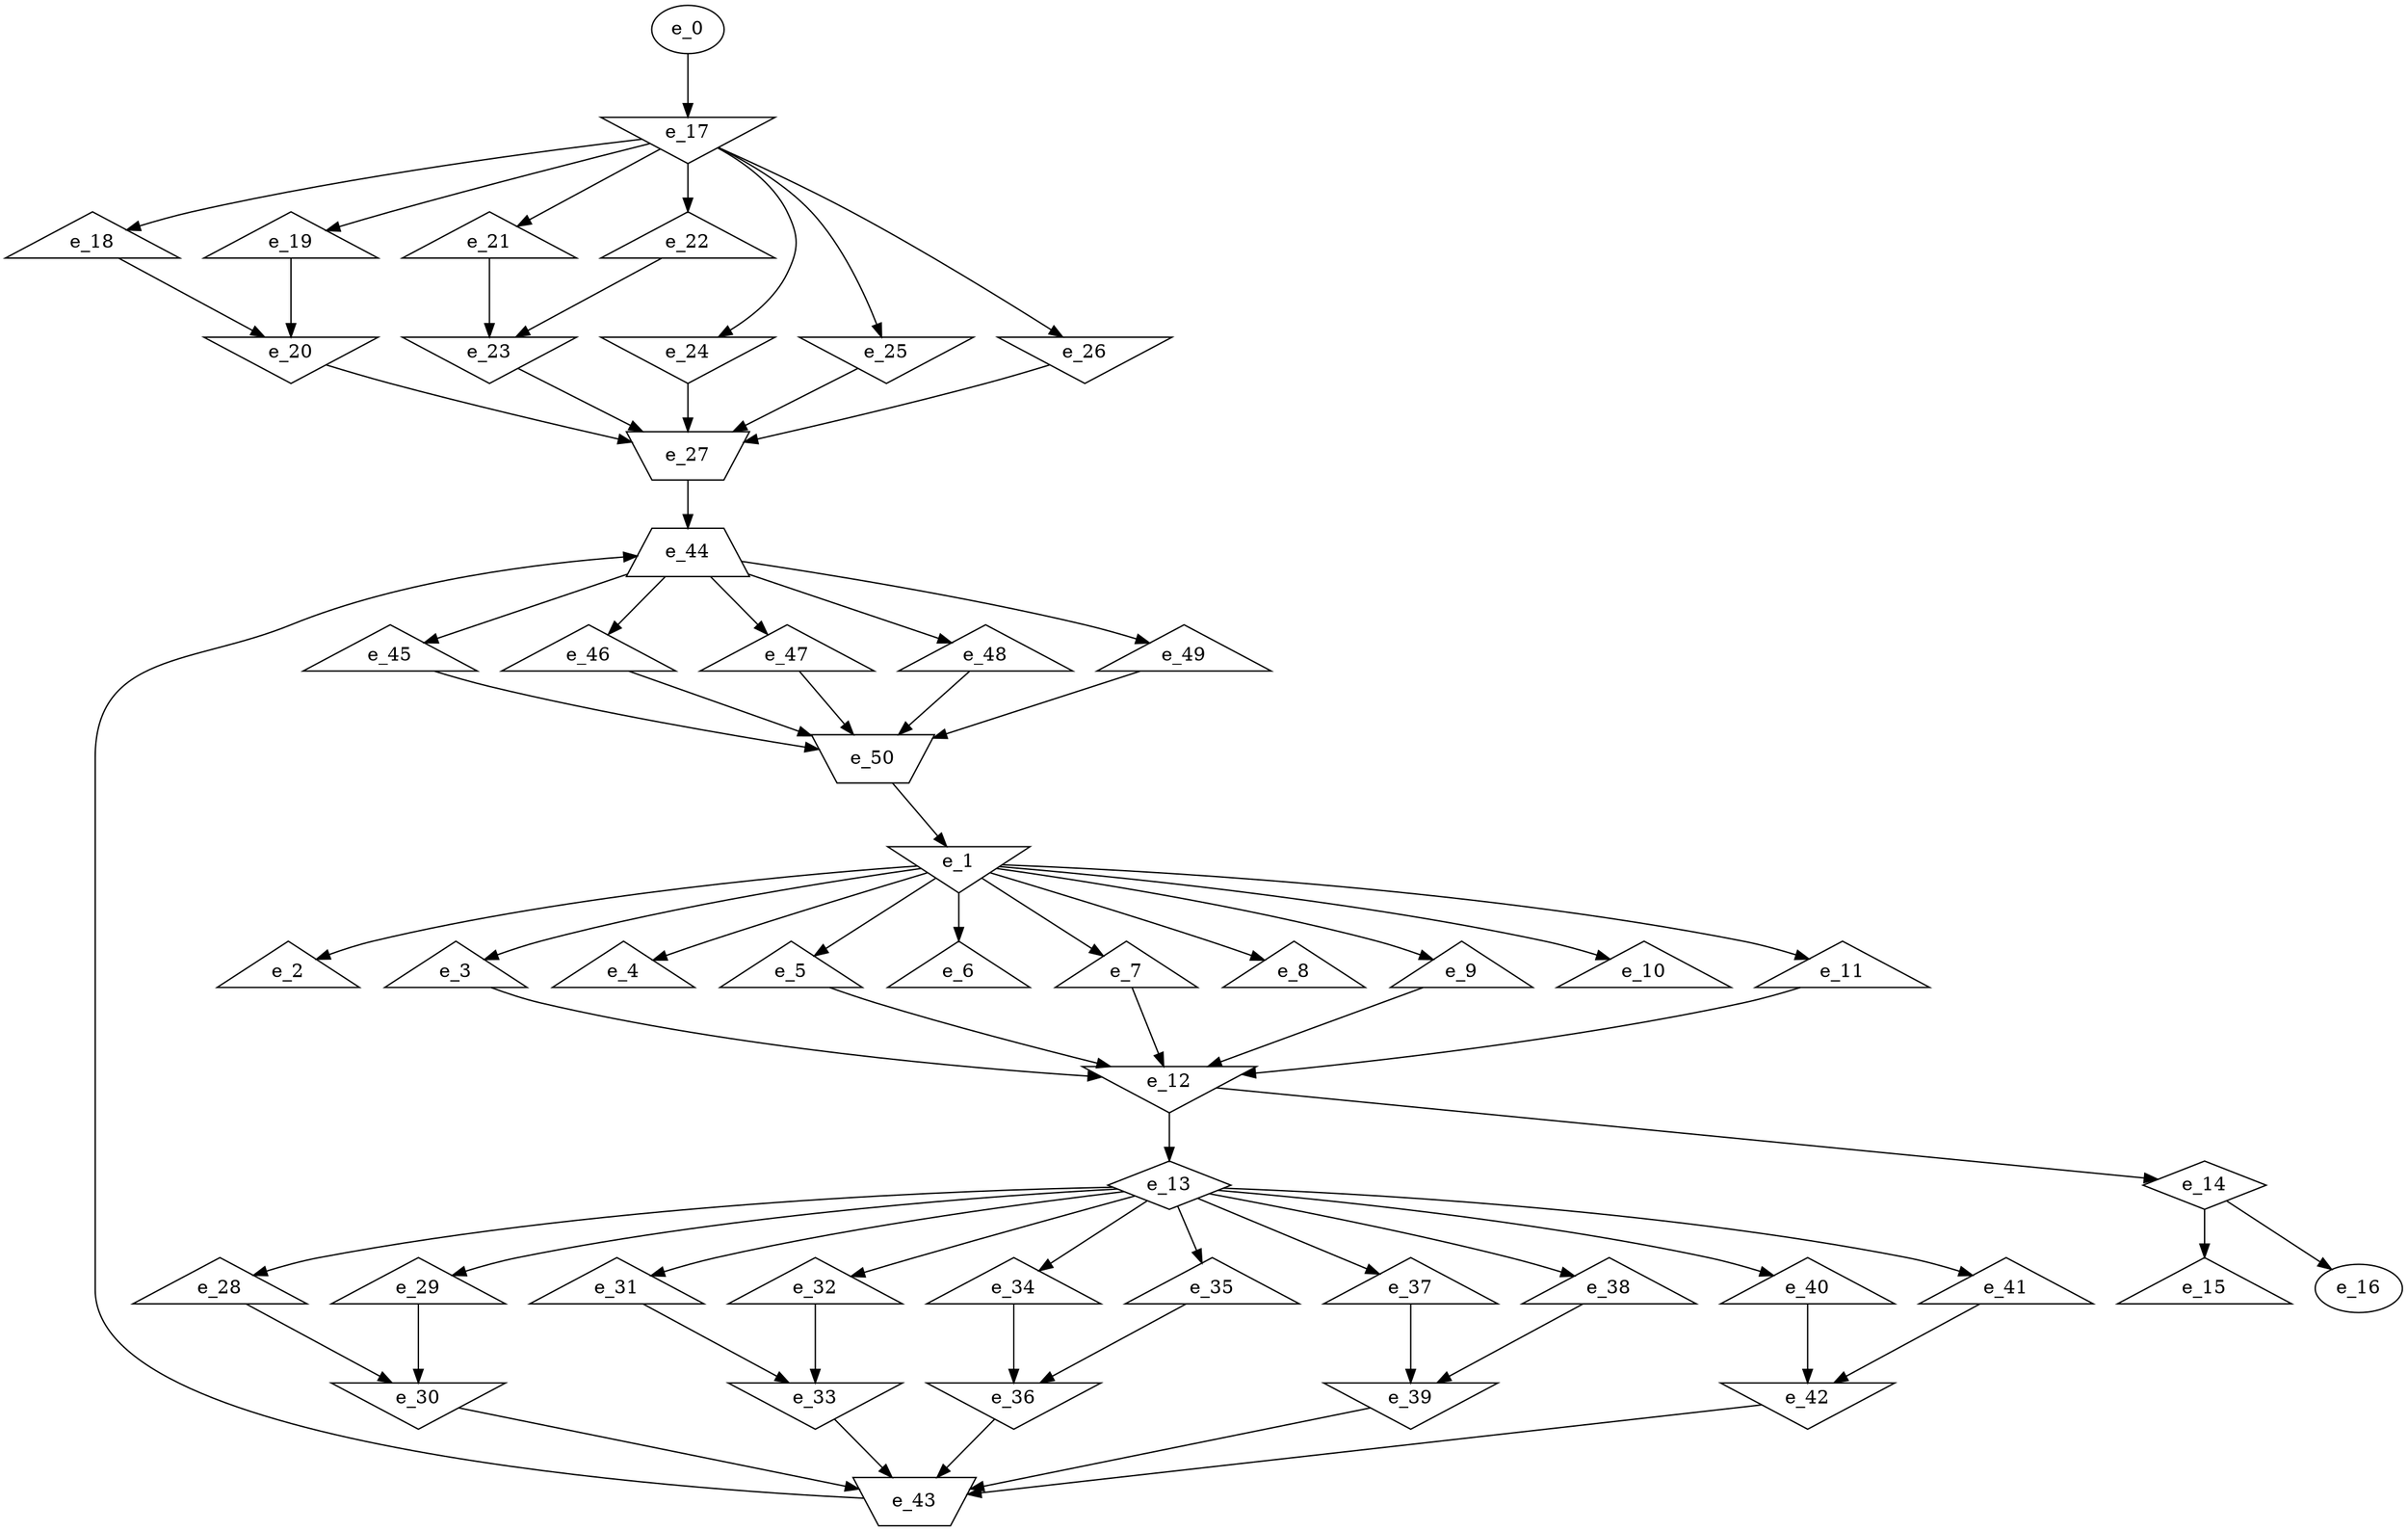 digraph control_path {
  e_0: entry_node : n ;
  e_1 [shape = invtriangle];
  e_2 [shape = triangle];
  e_3 [shape = triangle];
  e_4 [shape = triangle];
  e_5 [shape = triangle];
  e_6 [shape = triangle];
  e_7 [shape = triangle];
  e_8 [shape = triangle];
  e_9 [shape = triangle];
  e_10 [shape = triangle];
  e_11 [shape = triangle];
  e_12 [shape = invtriangle];
  e_13 [shape = diamond];
  e_14 [shape = diamond];
  e_15 [shape = triangle];
  e_16: exit_node : s ;
  e_17 [shape = invtriangle];
  e_18 [shape = triangle];
  e_19 [shape = triangle];
  e_20 [shape = invtriangle];
  e_21 [shape = triangle];
  e_22 [shape = triangle];
  e_23 [shape = invtriangle];
  e_24 [shape = invtriangle];
  e_25 [shape = invtriangle];
  e_26 [shape = invtriangle];
  e_27 [shape = invtrapezium];
  e_28 [shape = triangle];
  e_29 [shape = triangle];
  e_30 [shape = invtriangle];
  e_31 [shape = triangle];
  e_32 [shape = triangle];
  e_33 [shape = invtriangle];
  e_34 [shape = triangle];
  e_35 [shape = triangle];
  e_36 [shape = invtriangle];
  e_37 [shape = triangle];
  e_38 [shape = triangle];
  e_39 [shape = invtriangle];
  e_40 [shape = triangle];
  e_41 [shape = triangle];
  e_42 [shape = invtriangle];
  e_43 [shape = invtrapezium];
  e_44 [shape = trapezium];
  e_45 [shape = triangle];
  e_46 [shape = triangle];
  e_47 [shape = triangle];
  e_48 [shape = triangle];
  e_49 [shape = triangle];
  e_50 [shape = invtrapezium];
  e_50 -> e_1;
  e_1 -> e_2;
  e_1 -> e_3;
  e_1 -> e_4;
  e_1 -> e_5;
  e_1 -> e_6;
  e_1 -> e_7;
  e_1 -> e_8;
  e_1 -> e_9;
  e_1 -> e_10;
  e_1 -> e_11;
  e_9 -> e_12;
  e_3 -> e_12;
  e_5 -> e_12;
  e_7 -> e_12;
  e_11 -> e_12;
  e_12 -> e_13;
  e_12 -> e_14;
  e_14 -> e_15;
  e_14 -> e_16;
  e_0 -> e_17;
  e_17 -> e_18;
  e_17 -> e_19;
  e_19 -> e_20;
  e_18 -> e_20;
  e_17 -> e_21;
  e_17 -> e_22;
  e_21 -> e_23;
  e_22 -> e_23;
  e_17 -> e_24;
  e_17 -> e_25;
  e_17 -> e_26;
  e_25 -> e_27;
  e_20 -> e_27;
  e_26 -> e_27;
  e_23 -> e_27;
  e_24 -> e_27;
  e_13 -> e_28;
  e_13 -> e_29;
  e_28 -> e_30;
  e_29 -> e_30;
  e_13 -> e_31;
  e_13 -> e_32;
  e_32 -> e_33;
  e_31 -> e_33;
  e_13 -> e_34;
  e_13 -> e_35;
  e_34 -> e_36;
  e_35 -> e_36;
  e_13 -> e_37;
  e_13 -> e_38;
  e_37 -> e_39;
  e_38 -> e_39;
  e_13 -> e_40;
  e_13 -> e_41;
  e_40 -> e_42;
  e_41 -> e_42;
  e_39 -> e_43;
  e_42 -> e_43;
  e_33 -> e_43;
  e_30 -> e_43;
  e_36 -> e_43;
  e_43 -> e_44;
  e_27 -> e_44;
  e_44 -> e_45;
  e_44 -> e_46;
  e_44 -> e_47;
  e_44 -> e_48;
  e_44 -> e_49;
  e_45 -> e_50;
  e_46 -> e_50;
  e_47 -> e_50;
  e_48 -> e_50;
  e_49 -> e_50;
}
